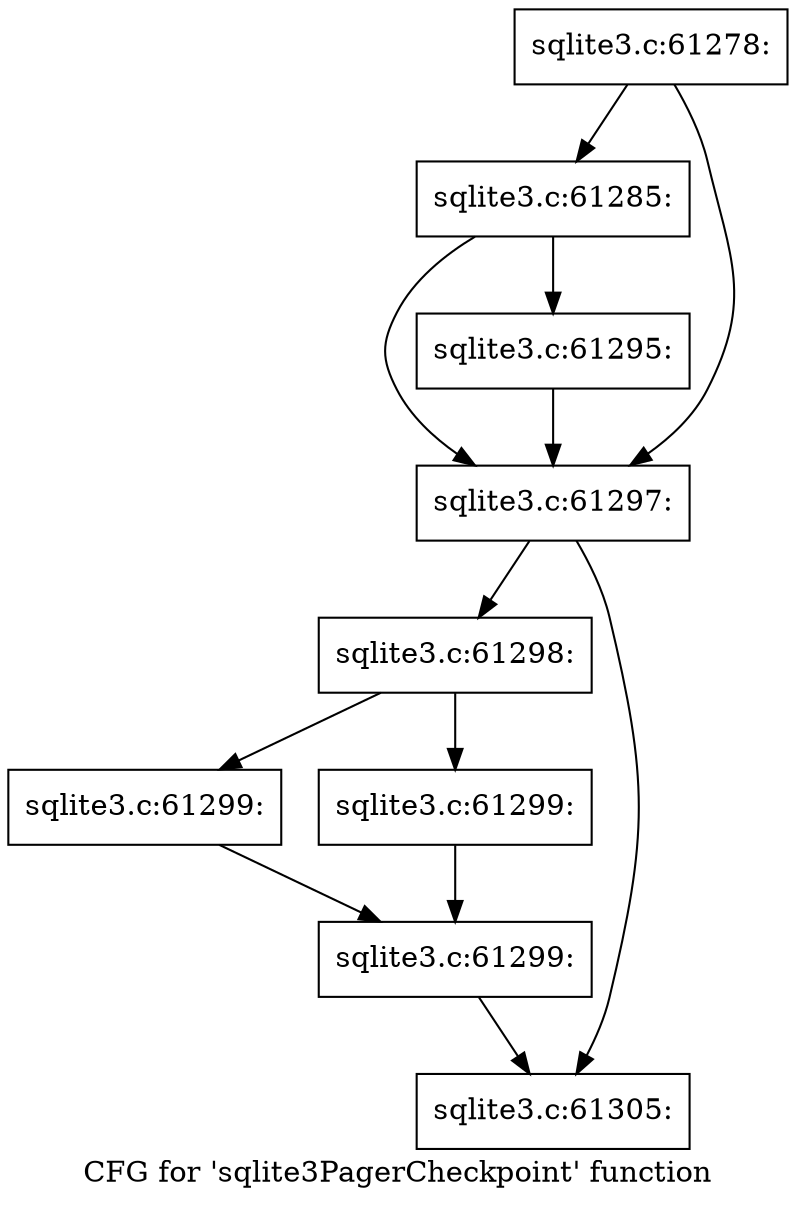 digraph "CFG for 'sqlite3PagerCheckpoint' function" {
	label="CFG for 'sqlite3PagerCheckpoint' function";

	Node0x55c0faa06160 [shape=record,label="{sqlite3.c:61278:}"];
	Node0x55c0faa06160 -> Node0x55c0faa0fd80;
	Node0x55c0faa06160 -> Node0x55c0faa0fd30;
	Node0x55c0faa0fd80 [shape=record,label="{sqlite3.c:61285:}"];
	Node0x55c0faa0fd80 -> Node0x55c0faa0fce0;
	Node0x55c0faa0fd80 -> Node0x55c0faa0fd30;
	Node0x55c0faa0fce0 [shape=record,label="{sqlite3.c:61295:}"];
	Node0x55c0faa0fce0 -> Node0x55c0faa0fd30;
	Node0x55c0faa0fd30 [shape=record,label="{sqlite3.c:61297:}"];
	Node0x55c0faa0fd30 -> Node0x55c0faa10950;
	Node0x55c0faa0fd30 -> Node0x55c0faa10b40;
	Node0x55c0faa10950 [shape=record,label="{sqlite3.c:61298:}"];
	Node0x55c0faa10950 -> Node0x55c0faa11370;
	Node0x55c0faa10950 -> Node0x55c0faa113c0;
	Node0x55c0faa11370 [shape=record,label="{sqlite3.c:61299:}"];
	Node0x55c0faa11370 -> Node0x55c0faa11410;
	Node0x55c0faa113c0 [shape=record,label="{sqlite3.c:61299:}"];
	Node0x55c0faa113c0 -> Node0x55c0faa11410;
	Node0x55c0faa11410 [shape=record,label="{sqlite3.c:61299:}"];
	Node0x55c0faa11410 -> Node0x55c0faa10b40;
	Node0x55c0faa10b40 [shape=record,label="{sqlite3.c:61305:}"];
}

